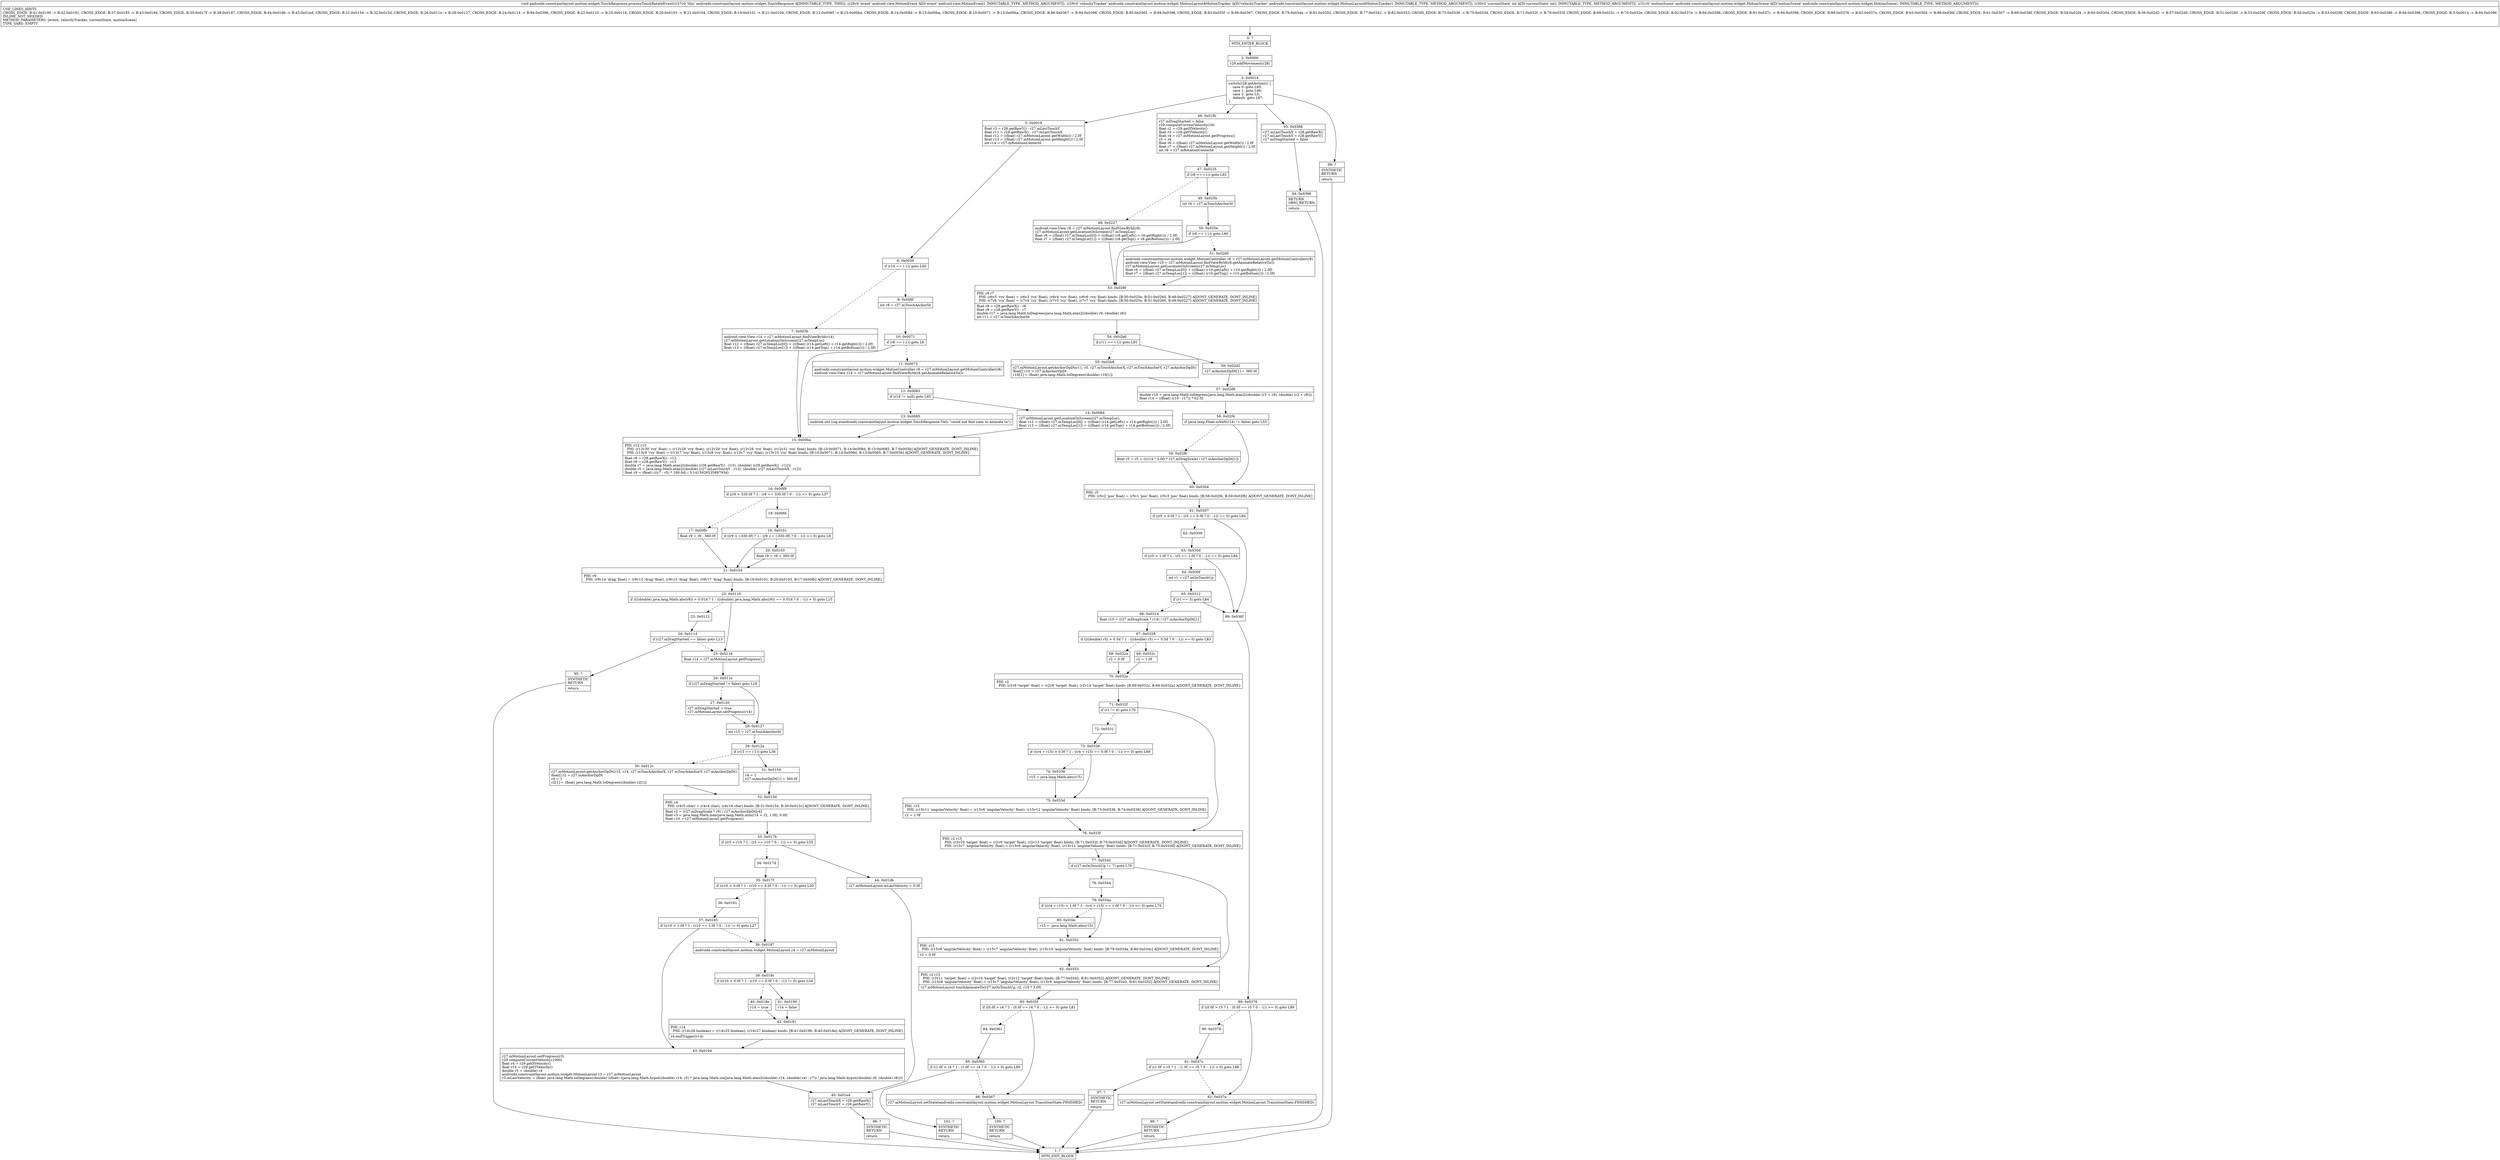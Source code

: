 digraph "CFG forandroidx.constraintlayout.motion.widget.TouchResponse.processTouchRotateEvent(Landroid\/view\/MotionEvent;Landroidx\/constraintlayout\/motion\/widget\/MotionLayout$MotionTracker;ILandroidx\/constraintlayout\/motion\/widget\/MotionScene;)V" {
Node_0 [shape=record,label="{0\:\ ?|MTH_ENTER_BLOCK\l}"];
Node_2 [shape=record,label="{2\:\ 0x0000|r29.addMovement(r28)\l}"];
Node_3 [shape=record,label="{3\:\ 0x0014|switch(r28.getAction()) \{\l    case 0: goto L95;\l    case 1: goto L46;\l    case 2: goto L3;\l    default: goto L97;\l\}\l}"];
Node_5 [shape=record,label="{5\:\ 0x0019|float r3 = r28.getRawY() \- r27.mLastTouchY\lfloat r11 = r28.getRawX() \- r27.mLastTouchX\lfloat r12 = ((float) r27.mMotionLayout.getWidth()) \/ 2.0f\lfloat r13 = ((float) r27.mMotionLayout.getHeight()) \/ 2.0f\lint r14 = r27.mRotationCenterId\l}"];
Node_6 [shape=record,label="{6\:\ 0x0039|if (r14 == (\-1)) goto L40\l}"];
Node_7 [shape=record,label="{7\:\ 0x003b|android.view.View r14 = r27.mMotionLayout.findViewById(r14)\lr27.mMotionLayout.getLocationOnScreen(r27.mTempLoc)\lfloat r12 = ((float) r27.mTempLoc[0]) + (((float) (r14.getLeft() + r14.getRight())) \/ 2.0f)\lfloat r13 = ((float) r27.mTempLoc[1]) + (((float) (r14.getTop() + r14.getBottom())) \/ 2.0f)\l}"];
Node_15 [shape=record,label="{15\:\ 0x00ba|PHI: r12 r13 \l  PHI: (r12v30 'rcx' float) = (r12v28 'rcx' float), (r12v29 'rcx' float), (r12v28 'rcx' float), (r12v31 'rcx' float) binds: [B:10:0x0071, B:14:0x008d, B:13:0x0085, B:7:0x003b] A[DONT_GENERATE, DONT_INLINE]\l  PHI: (r13v9 'rcy' float) = (r13v7 'rcy' float), (r13v8 'rcy' float), (r13v7 'rcy' float), (r13v10 'rcy' float) binds: [B:10:0x0071, B:14:0x008d, B:13:0x0085, B:7:0x003b] A[DONT_GENERATE, DONT_INLINE]\l|float r6 = r28.getRawX() \- r12\lfloat r8 = r28.getRawY() \- r13\ldouble r7 = java.lang.Math.atan2((double) (r28.getRawY() \- r13), (double) (r28.getRawX() \- r12))\ldouble r5 = java.lang.Math.atan2((double) (r27.mLastTouchY \- r13), (double) (r27.mLastTouchX \- r12))\lfloat r9 = (float) (((r7 \- r5) * 180.0d) \/ 3.141592653589793d)\l}"];
Node_16 [shape=record,label="{16\:\ 0x00f9|if ((r9 \> 330.0f ? 1 : (r9 == 330.0f ? 0 : \-1)) \<= 0) goto L37\l}"];
Node_17 [shape=record,label="{17\:\ 0x00fb|float r9 = r9 \- 360.0f\l}"];
Node_21 [shape=record,label="{21\:\ 0x0104|PHI: r9 \l  PHI: (r9v14 'drag' float) = (r9v12 'drag' float), (r9v13 'drag' float), (r9v17 'drag' float) binds: [B:19:0x0101, B:20:0x0103, B:17:0x00fb] A[DONT_GENERATE, DONT_INLINE]\l}"];
Node_22 [shape=record,label="{22\:\ 0x0110|if ((((double) java.lang.Math.abs(r9)) \> 0.01d ? 1 : (((double) java.lang.Math.abs(r9)) == 0.01d ? 0 : \-1)) \> 0) goto L15\l}"];
Node_23 [shape=record,label="{23\:\ 0x0112}"];
Node_24 [shape=record,label="{24\:\ 0x0114|if (r27.mDragStarted == false) goto L13\l}"];
Node_95 [shape=record,label="{95\:\ ?|SYNTHETIC\lRETURN\l|return\l}"];
Node_1 [shape=record,label="{1\:\ ?|MTH_EXIT_BLOCK\l}"];
Node_25 [shape=record,label="{25\:\ 0x0116|float r14 = r27.mMotionLayout.getProgress()\l}"];
Node_26 [shape=record,label="{26\:\ 0x011e|if (r27.mDragStarted != false) goto L18\l}"];
Node_27 [shape=record,label="{27\:\ 0x0120|r27.mDragStarted = true\lr27.mMotionLayout.setProgress(r14)\l}"];
Node_28 [shape=record,label="{28\:\ 0x0127|int r15 = r27.mTouchAnchorId\l}"];
Node_29 [shape=record,label="{29\:\ 0x012a|if (r15 == (\-1)) goto L36\l}"];
Node_30 [shape=record,label="{30\:\ 0x012c|r27.mMotionLayout.getAnchorDpDt(r15, r14, r27.mTouchAnchorX, r27.mTouchAnchorY, r27.mAnchorDpDt)\lfloat[] r2 = r27.mAnchorDpDt\lr4 = 1\lr2[1] = (float) java.lang.Math.toDegrees((double) r2[1])\l}"];
Node_32 [shape=record,label="{32\:\ 0x015d|PHI: r4 \l  PHI: (r4v5 char) = (r4v4 char), (r4v16 char) binds: [B:31:0x0154, B:30:0x012c] A[DONT_GENERATE, DONT_INLINE]\l|float r2 = (r27.mDragScale * r9) \/ r27.mAnchorDpDt[r4]\lfloat r3 = java.lang.Math.max(java.lang.Math.min(r14 + r2, 1.0f), 0.0f)\lfloat r10 = r27.mMotionLayout.getProgress()\l}"];
Node_33 [shape=record,label="{33\:\ 0x017b|if ((r3 \> r10 ? 1 : (r3 == r10 ? 0 : \-1)) == 0) goto L35\l}"];
Node_34 [shape=record,label="{34\:\ 0x017d}"];
Node_35 [shape=record,label="{35\:\ 0x017f|if ((r10 \> 0.0f ? 1 : (r10 == 0.0f ? 0 : \-1)) == 0) goto L30\l}"];
Node_36 [shape=record,label="{36\:\ 0x0181}"];
Node_37 [shape=record,label="{37\:\ 0x0185|if ((r10 \> 1.0f ? 1 : (r10 == 1.0f ? 0 : \-1)) != 0) goto L27\l}"];
Node_43 [shape=record,label="{43\:\ 0x0194|r27.mMotionLayout.setProgress(r3)\lr29.computeCurrentVelocity(1000)\lfloat r4 = r29.getXVelocity()\lfloat r14 = r29.getYVelocity()\ldouble r5 = (double) r4\landroidx.constraintlayout.motion.widget.MotionLayout r3 = r27.mMotionLayout\lr3.mLastVelocity = (float) java.lang.Math.toDegrees((double) ((float) ((java.lang.Math.hypot((double) r14, r5) * java.lang.Math.sin(java.lang.Math.atan2((double) r14, (double) r4) \- r7)) \/ java.lang.Math.hypot((double) r6, (double) r8))))\l}"];
Node_45 [shape=record,label="{45\:\ 0x01ed|r27.mLastTouchX = r28.getRawX()\lr27.mLastTouchY = r28.getRawY()\l}"];
Node_96 [shape=record,label="{96\:\ ?|SYNTHETIC\lRETURN\l|return\l}"];
Node_38 [shape=record,label="{38\:\ 0x0187|androidx.constraintlayout.motion.widget.MotionLayout r4 = r27.mMotionLayout\l}"];
Node_39 [shape=record,label="{39\:\ 0x018c|if ((r10 \> 0.0f ? 1 : (r10 == 0.0f ? 0 : \-1)) != 0) goto L34\l}"];
Node_40 [shape=record,label="{40\:\ 0x018e|r14 = true\l}"];
Node_42 [shape=record,label="{42\:\ 0x0191|PHI: r14 \l  PHI: (r14v26 boolean) = (r14v25 boolean), (r14v27 boolean) binds: [B:41:0x0190, B:40:0x018e] A[DONT_GENERATE, DONT_INLINE]\l|r4.endTrigger(r14)\l}"];
Node_41 [shape=record,label="{41\:\ 0x0190|r14 = false\l}"];
Node_44 [shape=record,label="{44\:\ 0x01db|r27.mMotionLayout.mLastVelocity = 0.0f\l}"];
Node_31 [shape=record,label="{31\:\ 0x0154|r4 = 1\lr27.mAnchorDpDt[1] = 360.0f\l}"];
Node_18 [shape=record,label="{18\:\ 0x00fd}"];
Node_19 [shape=record,label="{19\:\ 0x0101|if ((r9 \> (\-330.0f) ? 1 : (r9 == (\-330.0f) ? 0 : \-1)) \>= 0) goto L9\l}"];
Node_20 [shape=record,label="{20\:\ 0x0103|float r9 = r9 + 360.0f\l}"];
Node_9 [shape=record,label="{9\:\ 0x006f|int r8 = r27.mTouchAnchorId\l}"];
Node_10 [shape=record,label="{10\:\ 0x0071|if (r8 == (\-1)) goto L6\l}"];
Node_11 [shape=record,label="{11\:\ 0x0073|androidx.constraintlayout.motion.widget.MotionController r8 = r27.mMotionLayout.getMotionController(r8)\landroid.view.View r14 = r27.mMotionLayout.findViewById(r8.getAnimateRelativeTo())\l}"];
Node_12 [shape=record,label="{12\:\ 0x0083|if (r14 != null) goto L45\l}"];
Node_13 [shape=record,label="{13\:\ 0x0085|android.util.Log.e(androidx.constraintlayout.motion.widget.TouchResponse.TAG, \"could not find view to animate to\")\l}"];
Node_14 [shape=record,label="{14\:\ 0x008d|r27.mMotionLayout.getLocationOnScreen(r27.mTempLoc)\lfloat r12 = ((float) r27.mTempLoc[0]) + (((float) (r14.getLeft() + r14.getRight())) \/ 2.0f)\lfloat r13 = ((float) r27.mTempLoc[1]) + (((float) (r14.getTop() + r14.getBottom())) \/ 2.0f)\l}"];
Node_46 [shape=record,label="{46\:\ 0x01fb|r27.mDragStarted = false\lr29.computeCurrentVelocity(16)\lfloat r2 = r29.getXVelocity()\lfloat r3 = r29.getYVelocity()\lfloat r4 = r27.mMotionLayout.getProgress()\lr5 = r4\lfloat r6 = ((float) r27.mMotionLayout.getWidth()) \/ 2.0f\lfloat r7 = ((float) r27.mMotionLayout.getHeight()) \/ 2.0f\lint r8 = r27.mRotationCenterId\l}"];
Node_47 [shape=record,label="{47\:\ 0x0225|if (r8 == (\-1)) goto L92\l}"];
Node_48 [shape=record,label="{48\:\ 0x0227|android.view.View r8 = r27.mMotionLayout.findViewById(r8)\lr27.mMotionLayout.getLocationOnScreen(r27.mTempLoc)\lfloat r6 = ((float) r27.mTempLoc[0]) + (((float) (r8.getLeft() + r8.getRight())) \/ 2.0f)\lfloat r7 = ((float) r27.mTempLoc[1]) + (((float) (r8.getTop() + r8.getBottom())) \/ 2.0f)\l}"];
Node_53 [shape=record,label="{53\:\ 0x029f|PHI: r6 r7 \l  PHI: (r6v5 'rcx' float) = (r6v3 'rcx' float), (r6v4 'rcx' float), (r6v6 'rcx' float) binds: [B:50:0x025e, B:51:0x0260, B:48:0x0227] A[DONT_GENERATE, DONT_INLINE]\l  PHI: (r7v6 'rcy' float) = (r7v4 'rcy' float), (r7v5 'rcy' float), (r7v7 'rcy' float) binds: [B:50:0x025e, B:51:0x0260, B:48:0x0227] A[DONT_GENERATE, DONT_INLINE]\l|float r8 = r28.getRawX() \- r6\lfloat r9 = r28.getRawY() \- r7\ldouble r17 = java.lang.Math.toDegrees(java.lang.Math.atan2((double) r9, (double) r8))\lint r11 = r27.mTouchAnchorId\l}"];
Node_54 [shape=record,label="{54\:\ 0x02b6|if (r11 == (\-1)) goto L91\l}"];
Node_55 [shape=record,label="{55\:\ 0x02b8|r27.mMotionLayout.getAnchorDpDt(r11, r5, r27.mTouchAnchorX, r27.mTouchAnchorY, r27.mAnchorDpDt)\lfloat[] r10 = r27.mAnchorDpDt\lr10[1] = (float) java.lang.Math.toDegrees((double) r10[1])\l}"];
Node_57 [shape=record,label="{57\:\ 0x02d9|double r10 = java.lang.Math.toDegrees(java.lang.Math.atan2((double) (r3 + r9), (double) (r2 + r8)))\lfloat r14 = ((float) (r10 \- r17)) * 62.5f\l}"];
Node_58 [shape=record,label="{58\:\ 0x02f4|if (java.lang.Float.isNaN(r14) != false) goto L55\l}"];
Node_59 [shape=record,label="{59\:\ 0x02f6|float r5 = r5 + (((r14 * 3.0f) * r27.mDragScale) \/ r27.mAnchorDpDt[1])\l}"];
Node_60 [shape=record,label="{60\:\ 0x0304|PHI: r5 \l  PHI: (r5v2 'pos' float) = (r5v1 'pos' float), (r5v3 'pos' float) binds: [B:58:0x02f4, B:59:0x02f6] A[DONT_GENERATE, DONT_INLINE]\l}"];
Node_61 [shape=record,label="{61\:\ 0x0307|if ((r5 \> 0.0f ? 1 : (r5 == 0.0f ? 0 : \-1)) == 0) goto L84\l}"];
Node_62 [shape=record,label="{62\:\ 0x0309}"];
Node_63 [shape=record,label="{63\:\ 0x030d|if ((r5 \> 1.0f ? 1 : (r5 == 1.0f ? 0 : \-1)) == 0) goto L84\l}"];
Node_64 [shape=record,label="{64\:\ 0x030f|int r1 = r27.mOnTouchUp\l}"];
Node_65 [shape=record,label="{65\:\ 0x0312|if (r1 == 3) goto L84\l}"];
Node_66 [shape=record,label="{66\:\ 0x0314|float r15 = (r27.mDragScale * r14) \/ r27.mAnchorDpDt[1]\l}"];
Node_67 [shape=record,label="{67\:\ 0x0328|if ((((double) r5) \> 0.5d ? 1 : (((double) r5) == 0.5d ? 0 : \-1)) \>= 0) goto L83\l}"];
Node_68 [shape=record,label="{68\:\ 0x032a|r2 = 0.0f\l}"];
Node_70 [shape=record,label="{70\:\ 0x032e|PHI: r2 \l  PHI: (r2v9 'target' float) = (r2v8 'target' float), (r2v14 'target' float) binds: [B:69:0x032c, B:68:0x032a] A[DONT_GENERATE, DONT_INLINE]\l}"];
Node_71 [shape=record,label="{71\:\ 0x032f|if (r1 != 6) goto L70\l}"];
Node_72 [shape=record,label="{72\:\ 0x0331}"];
Node_73 [shape=record,label="{73\:\ 0x0336|if (((r4 + r15) \> 0.0f ? 1 : ((r4 + r15) == 0.0f ? 0 : \-1)) \>= 0) goto L69\l}"];
Node_74 [shape=record,label="{74\:\ 0x0338|r15 = java.lang.Math.abs(r15)\l}"];
Node_75 [shape=record,label="{75\:\ 0x033d|PHI: r15 \l  PHI: (r15v11 'angularVelocity' float) = (r15v6 'angularVelocity' float), (r15v12 'angularVelocity' float) binds: [B:73:0x0336, B:74:0x0338] A[DONT_GENERATE, DONT_INLINE]\l|r2 = 1.0f\l}"];
Node_76 [shape=record,label="{76\:\ 0x033f|PHI: r2 r15 \l  PHI: (r2v10 'target' float) = (r2v9 'target' float), (r2v13 'target' float) binds: [B:71:0x032f, B:75:0x033d] A[DONT_GENERATE, DONT_INLINE]\l  PHI: (r15v7 'angularVelocity' float) = (r15v6 'angularVelocity' float), (r15v11 'angularVelocity' float) binds: [B:71:0x032f, B:75:0x033d] A[DONT_GENERATE, DONT_INLINE]\l}"];
Node_77 [shape=record,label="{77\:\ 0x0342|if (r27.mOnTouchUp != 7) goto L76\l}"];
Node_78 [shape=record,label="{78\:\ 0x0344}"];
Node_79 [shape=record,label="{79\:\ 0x034a|if (((r4 + r15) \> 1.0f ? 1 : ((r4 + r15) == 1.0f ? 0 : \-1)) \<= 0) goto L75\l}"];
Node_80 [shape=record,label="{80\:\ 0x034c|r15 = \-java.lang.Math.abs(r15)\l}"];
Node_81 [shape=record,label="{81\:\ 0x0352|PHI: r15 \l  PHI: (r15v9 'angularVelocity' float) = (r15v7 'angularVelocity' float), (r15v10 'angularVelocity' float) binds: [B:79:0x034a, B:80:0x034c] A[DONT_GENERATE, DONT_INLINE]\l|r2 = 0.0f\l}"];
Node_82 [shape=record,label="{82\:\ 0x0353|PHI: r2 r15 \l  PHI: (r2v11 'target' float) = (r2v10 'target' float), (r2v12 'target' float) binds: [B:77:0x0342, B:81:0x0352] A[DONT_GENERATE, DONT_INLINE]\l  PHI: (r15v8 'angularVelocity' float) = (r15v7 'angularVelocity' float), (r15v9 'angularVelocity' float) binds: [B:77:0x0342, B:81:0x0352] A[DONT_GENERATE, DONT_INLINE]\l|r27.mMotionLayout.touchAnimateTo(r27.mOnTouchUp, r2, r15 * 3.0f)\l}"];
Node_83 [shape=record,label="{83\:\ 0x035f|if ((0.0f \> r4 ? 1 : (0.0f == r4 ? 0 : \-1)) \>= 0) goto L81\l}"];
Node_84 [shape=record,label="{84\:\ 0x0361}"];
Node_85 [shape=record,label="{85\:\ 0x0365|if ((1.0f \> r4 ? 1 : (1.0f == r4 ? 0 : \-1)) \> 0) goto L80\l}"];
Node_101 [shape=record,label="{101\:\ ?|SYNTHETIC\lRETURN\l|return\l}"];
Node_86 [shape=record,label="{86\:\ 0x0367|r27.mMotionLayout.setState(androidx.constraintlayout.motion.widget.MotionLayout.TransitionState.FINISHED)\l}"];
Node_100 [shape=record,label="{100\:\ ?|SYNTHETIC\lRETURN\l|return\l}"];
Node_69 [shape=record,label="{69\:\ 0x032c|r2 = 1.0f\l}"];
Node_88 [shape=record,label="{88\:\ 0x036f}"];
Node_89 [shape=record,label="{89\:\ 0x0376|if ((0.0f \> r5 ? 1 : (0.0f == r5 ? 0 : \-1)) \>= 0) goto L89\l}"];
Node_90 [shape=record,label="{90\:\ 0x0378}"];
Node_91 [shape=record,label="{91\:\ 0x037c|if ((1.0f \> r5 ? 1 : (1.0f == r5 ? 0 : \-1)) \> 0) goto L88\l}"];
Node_97 [shape=record,label="{97\:\ ?|SYNTHETIC\lRETURN\l|return\l}"];
Node_92 [shape=record,label="{92\:\ 0x037e|r27.mMotionLayout.setState(androidx.constraintlayout.motion.widget.MotionLayout.TransitionState.FINISHED)\l}"];
Node_98 [shape=record,label="{98\:\ ?|SYNTHETIC\lRETURN\l|return\l}"];
Node_56 [shape=record,label="{56\:\ 0x02d2|r27.mAnchorDpDt[1] = 360.0f\l}"];
Node_49 [shape=record,label="{49\:\ 0x025b|int r8 = r27.mTouchAnchorId\l}"];
Node_50 [shape=record,label="{50\:\ 0x025e|if (r8 == (\-1)) goto L49\l}"];
Node_51 [shape=record,label="{51\:\ 0x0260|androidx.constraintlayout.motion.widget.MotionController r8 = r27.mMotionLayout.getMotionController(r8)\landroid.view.View r10 = r27.mMotionLayout.findViewById(r8.getAnimateRelativeTo())\lr27.mMotionLayout.getLocationOnScreen(r27.mTempLoc)\lfloat r6 = ((float) r27.mTempLoc[0]) + (((float) (r10.getLeft() + r10.getRight())) \/ 2.0f)\lfloat r7 = ((float) r27.mTempLoc[1]) + (((float) (r10.getTop() + r10.getBottom())) \/ 2.0f)\l}"];
Node_93 [shape=record,label="{93\:\ 0x0386|r27.mLastTouchX = r28.getRawX()\lr27.mLastTouchY = r28.getRawY()\lr27.mDragStarted = false\l}"];
Node_94 [shape=record,label="{94\:\ 0x0396|RETURN\lORIG_RETURN\l|return\l}"];
Node_99 [shape=record,label="{99\:\ ?|SYNTHETIC\lRETURN\l|return\l}"];
MethodNode[shape=record,label="{void androidx.constraintlayout.motion.widget.TouchResponse.processTouchRotateEvent((r27v0 'this' androidx.constraintlayout.motion.widget.TouchResponse A[IMMUTABLE_TYPE, THIS]), (r28v0 'event' android.view.MotionEvent A[D('event' android.view.MotionEvent), IMMUTABLE_TYPE, METHOD_ARGUMENT]), (r29v0 'velocityTracker' androidx.constraintlayout.motion.widget.MotionLayout$MotionTracker A[D('velocityTracker' androidx.constraintlayout.motion.widget.MotionLayout$MotionTracker), IMMUTABLE_TYPE, METHOD_ARGUMENT]), (r30v0 'currentState' int A[D('currentState' int), IMMUTABLE_TYPE, METHOD_ARGUMENT]), (r31v0 'motionScene' androidx.constraintlayout.motion.widget.MotionScene A[D('motionScene' androidx.constraintlayout.motion.widget.MotionScene), IMMUTABLE_TYPE, METHOD_ARGUMENT]))  | USE_LINES_HINTS\lCROSS_EDGE: B:41:0x0190 \-\> B:42:0x0191, CROSS_EDGE: B:37:0x0185 \-\> B:43:0x0194, CROSS_EDGE: B:35:0x017f \-\> B:38:0x0187, CROSS_EDGE: B:44:0x01db \-\> B:45:0x01ed, CROSS_EDGE: B:31:0x0154 \-\> B:32:0x015d, CROSS_EDGE: B:26:0x011e \-\> B:28:0x0127, CROSS_EDGE: B:24:0x0114 \-\> B:94:0x0396, CROSS_EDGE: B:22:0x0110 \-\> B:25:0x0116, CROSS_EDGE: B:20:0x0103 \-\> B:21:0x0104, CROSS_EDGE: B:19:0x0101 \-\> B:21:0x0104, CROSS_EDGE: B:13:0x0085 \-\> B:15:0x00ba, CROSS_EDGE: B:14:0x008d \-\> B:15:0x00ba, CROSS_EDGE: B:10:0x0071 \-\> B:15:0x00ba, CROSS_EDGE: B:86:0x0367 \-\> B:94:0x0396, CROSS_EDGE: B:85:0x0365 \-\> B:94:0x0396, CROSS_EDGE: B:83:0x035f \-\> B:86:0x0367, CROSS_EDGE: B:79:0x034a \-\> B:81:0x0352, CROSS_EDGE: B:77:0x0342 \-\> B:82:0x0353, CROSS_EDGE: B:73:0x0336 \-\> B:75:0x033d, CROSS_EDGE: B:71:0x032f \-\> B:76:0x033f, CROSS_EDGE: B:69:0x032c \-\> B:70:0x032e, CROSS_EDGE: B:92:0x037e \-\> B:94:0x0396, CROSS_EDGE: B:91:0x037c \-\> B:94:0x0396, CROSS_EDGE: B:89:0x0376 \-\> B:92:0x037e, CROSS_EDGE: B:63:0x030d \-\> B:88:0x036f, CROSS_EDGE: B:61:0x0307 \-\> B:88:0x036f, CROSS_EDGE: B:58:0x02f4 \-\> B:60:0x0304, CROSS_EDGE: B:56:0x02d2 \-\> B:57:0x02d9, CROSS_EDGE: B:51:0x0260 \-\> B:53:0x029f, CROSS_EDGE: B:50:0x025e \-\> B:53:0x029f, CROSS_EDGE: B:93:0x0386 \-\> B:94:0x0396, CROSS_EDGE: B:3:0x0014 \-\> B:94:0x0396\lINLINE_NOT_NEEDED\lMETHOD_PARAMETERS: [event, velocityTracker, currentState, motionScene]\lTYPE_VARS: EMPTY\l}"];
MethodNode -> Node_0;Node_0 -> Node_2;
Node_2 -> Node_3;
Node_3 -> Node_5;
Node_3 -> Node_46;
Node_3 -> Node_93;
Node_3 -> Node_99;
Node_5 -> Node_6;
Node_6 -> Node_7[style=dashed];
Node_6 -> Node_9;
Node_7 -> Node_15;
Node_15 -> Node_16;
Node_16 -> Node_17[style=dashed];
Node_16 -> Node_18;
Node_17 -> Node_21;
Node_21 -> Node_22;
Node_22 -> Node_23[style=dashed];
Node_22 -> Node_25;
Node_23 -> Node_24;
Node_24 -> Node_25[style=dashed];
Node_24 -> Node_95;
Node_95 -> Node_1;
Node_25 -> Node_26;
Node_26 -> Node_27[style=dashed];
Node_26 -> Node_28;
Node_27 -> Node_28;
Node_28 -> Node_29;
Node_29 -> Node_30[style=dashed];
Node_29 -> Node_31;
Node_30 -> Node_32;
Node_32 -> Node_33;
Node_33 -> Node_34[style=dashed];
Node_33 -> Node_44;
Node_34 -> Node_35;
Node_35 -> Node_36[style=dashed];
Node_35 -> Node_38;
Node_36 -> Node_37;
Node_37 -> Node_38[style=dashed];
Node_37 -> Node_43;
Node_43 -> Node_45;
Node_45 -> Node_96;
Node_96 -> Node_1;
Node_38 -> Node_39;
Node_39 -> Node_40[style=dashed];
Node_39 -> Node_41;
Node_40 -> Node_42;
Node_42 -> Node_43;
Node_41 -> Node_42;
Node_44 -> Node_45;
Node_31 -> Node_32;
Node_18 -> Node_19;
Node_19 -> Node_20[style=dashed];
Node_19 -> Node_21;
Node_20 -> Node_21;
Node_9 -> Node_10;
Node_10 -> Node_11[style=dashed];
Node_10 -> Node_15;
Node_11 -> Node_12;
Node_12 -> Node_13[style=dashed];
Node_12 -> Node_14;
Node_13 -> Node_15;
Node_14 -> Node_15;
Node_46 -> Node_47;
Node_47 -> Node_48[style=dashed];
Node_47 -> Node_49;
Node_48 -> Node_53;
Node_53 -> Node_54;
Node_54 -> Node_55[style=dashed];
Node_54 -> Node_56;
Node_55 -> Node_57;
Node_57 -> Node_58;
Node_58 -> Node_59[style=dashed];
Node_58 -> Node_60;
Node_59 -> Node_60;
Node_60 -> Node_61;
Node_61 -> Node_62[style=dashed];
Node_61 -> Node_88;
Node_62 -> Node_63;
Node_63 -> Node_64[style=dashed];
Node_63 -> Node_88;
Node_64 -> Node_65;
Node_65 -> Node_66[style=dashed];
Node_65 -> Node_88;
Node_66 -> Node_67;
Node_67 -> Node_68[style=dashed];
Node_67 -> Node_69;
Node_68 -> Node_70;
Node_70 -> Node_71;
Node_71 -> Node_72[style=dashed];
Node_71 -> Node_76;
Node_72 -> Node_73;
Node_73 -> Node_74[style=dashed];
Node_73 -> Node_75;
Node_74 -> Node_75;
Node_75 -> Node_76;
Node_76 -> Node_77;
Node_77 -> Node_78[style=dashed];
Node_77 -> Node_82;
Node_78 -> Node_79;
Node_79 -> Node_80[style=dashed];
Node_79 -> Node_81;
Node_80 -> Node_81;
Node_81 -> Node_82;
Node_82 -> Node_83;
Node_83 -> Node_84[style=dashed];
Node_83 -> Node_86;
Node_84 -> Node_85;
Node_85 -> Node_86[style=dashed];
Node_85 -> Node_101;
Node_101 -> Node_1;
Node_86 -> Node_100;
Node_100 -> Node_1;
Node_69 -> Node_70;
Node_88 -> Node_89;
Node_89 -> Node_90[style=dashed];
Node_89 -> Node_92;
Node_90 -> Node_91;
Node_91 -> Node_92[style=dashed];
Node_91 -> Node_97;
Node_97 -> Node_1;
Node_92 -> Node_98;
Node_98 -> Node_1;
Node_56 -> Node_57;
Node_49 -> Node_50;
Node_50 -> Node_51[style=dashed];
Node_50 -> Node_53;
Node_51 -> Node_53;
Node_93 -> Node_94;
Node_94 -> Node_1;
Node_99 -> Node_1;
}

